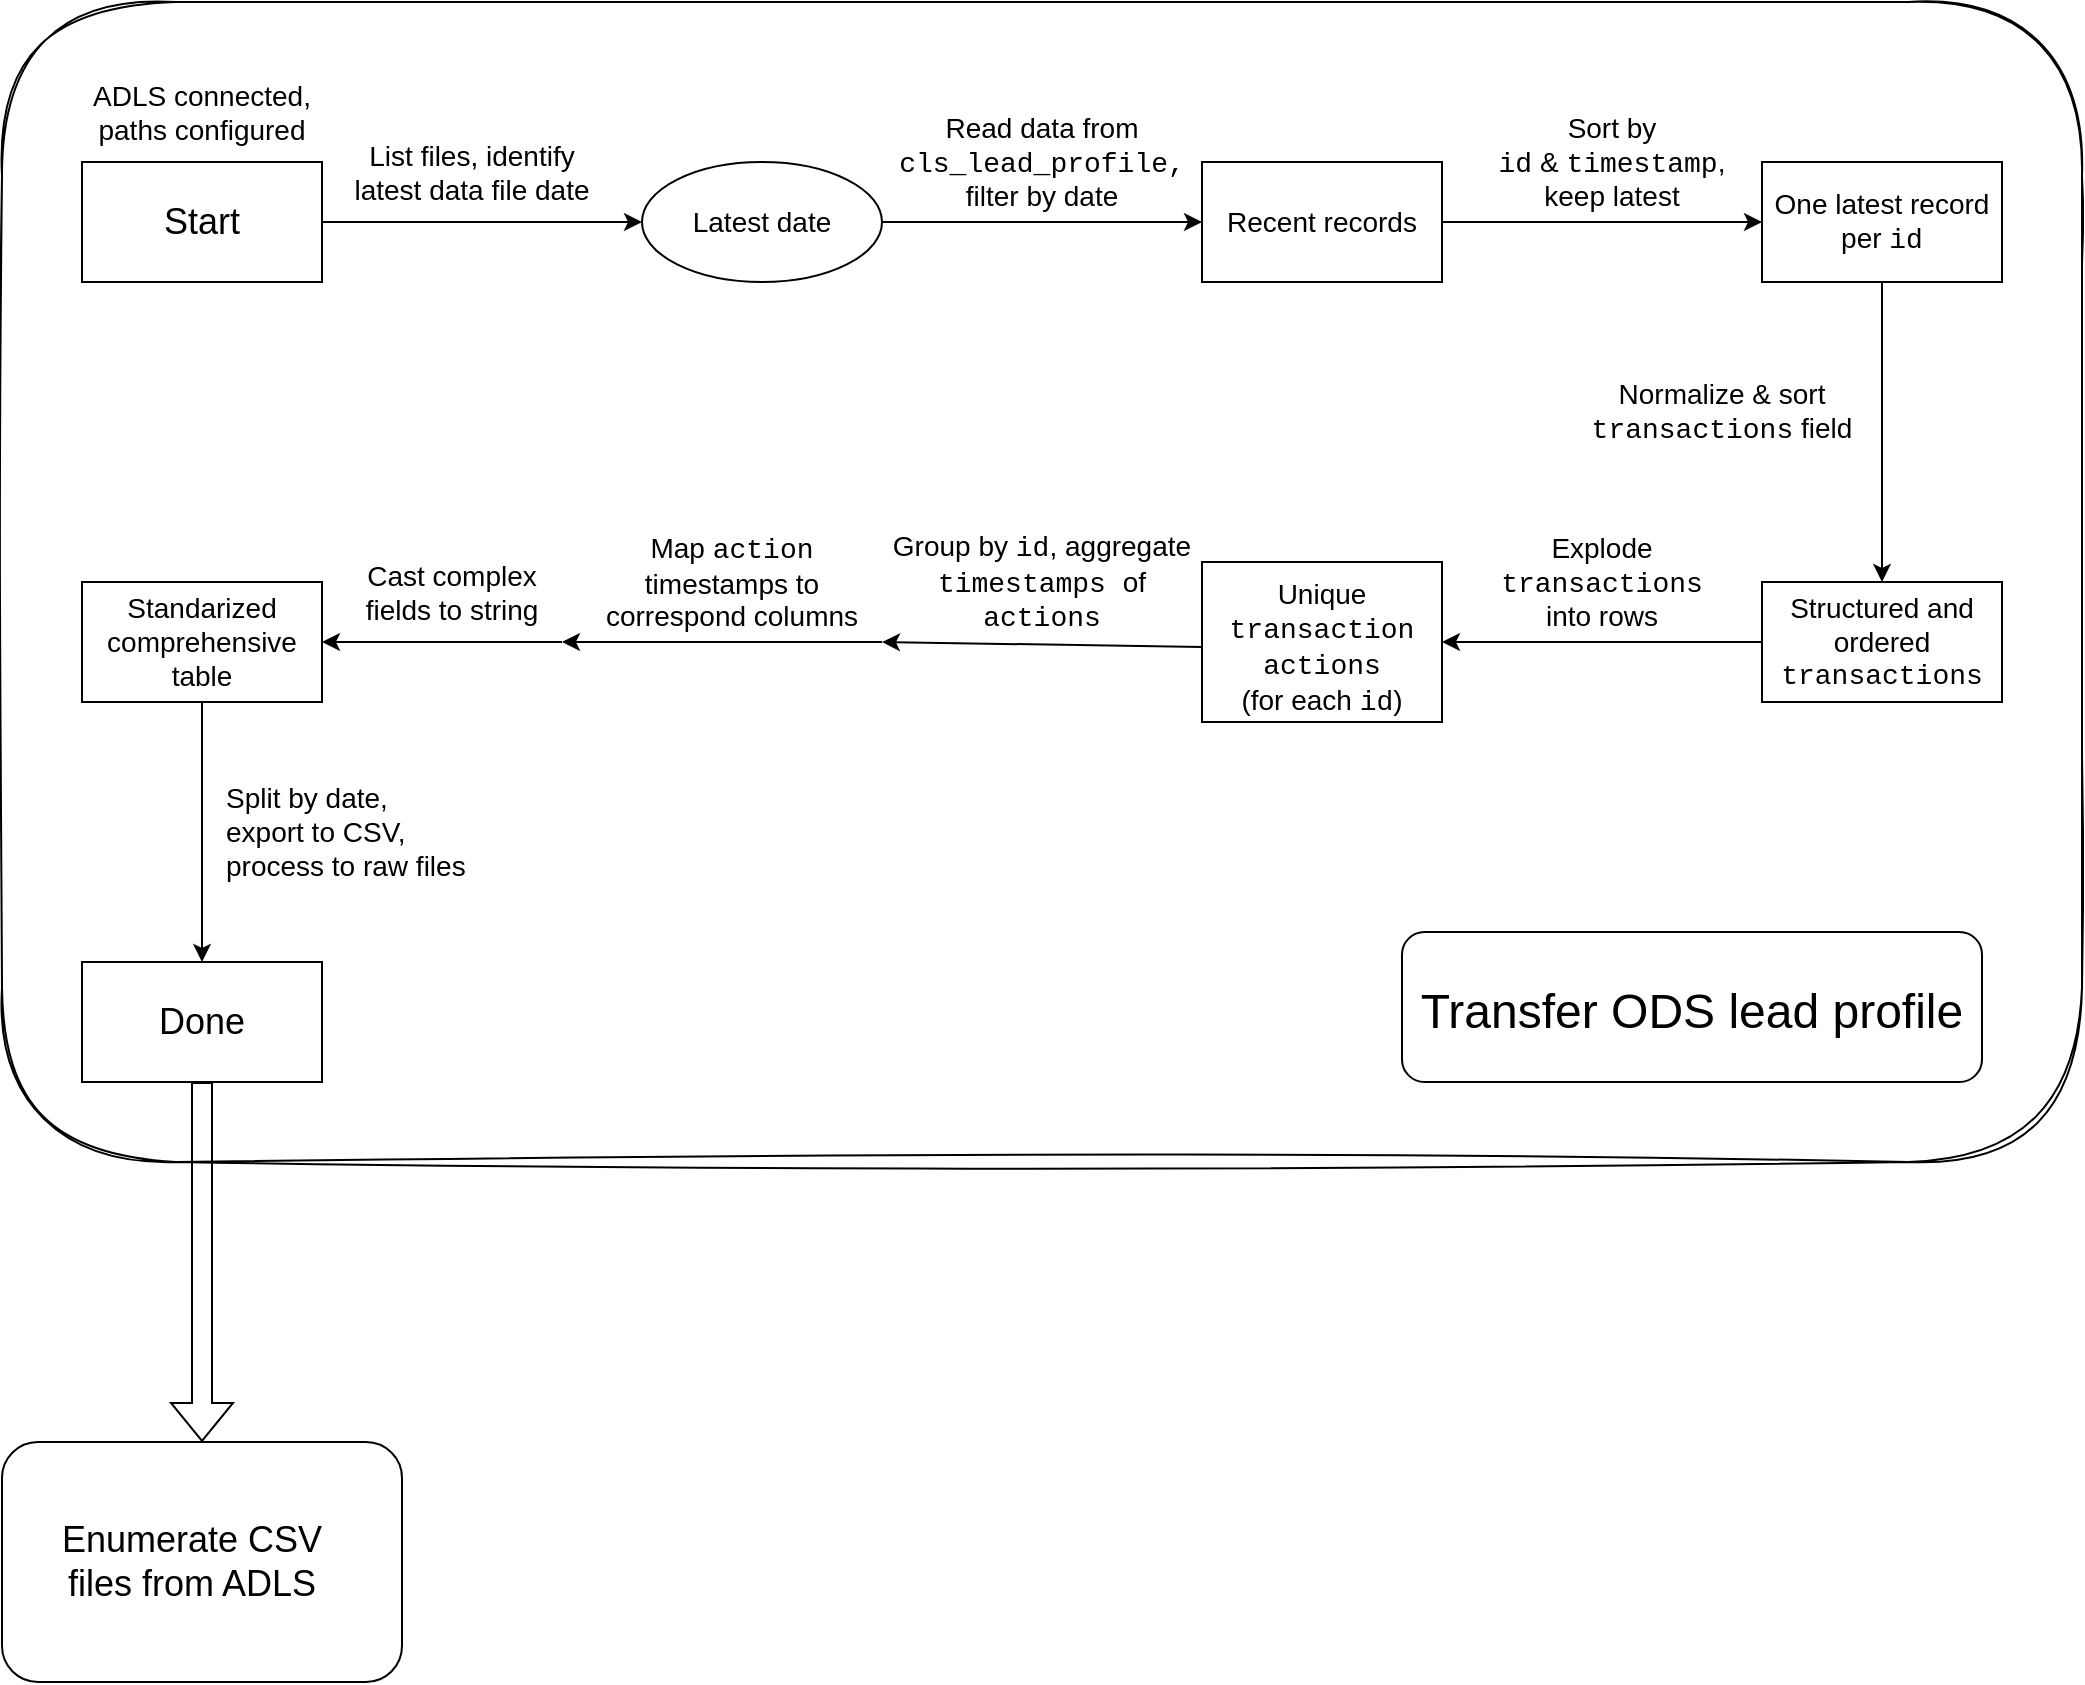 <mxfile version="28.1.1">
  <diagram name="Page-1" id="DoE369QI6YSKjkSNsfdR">
    <mxGraphModel dx="1753" dy="1025" grid="1" gridSize="10" guides="1" tooltips="1" connect="1" arrows="1" fold="1" page="1" pageScale="1" pageWidth="1169" pageHeight="1654" math="0" shadow="0">
      <root>
        <mxCell id="0" />
        <mxCell id="1" parent="0" />
        <mxCell id="a1vwSDo1HANlviIb9VTY-47" value="" style="rounded=1;whiteSpace=wrap;html=1;shadow=0;strokeColor=default;fillColor=none;sketch=1;curveFitting=1;jiggle=2;" vertex="1" parent="1">
          <mxGeometry x="80" y="40" width="1040" height="580" as="geometry" />
        </mxCell>
        <mxCell id="wWSp4FE7oR-9iToILMVN-1" value="" style="rounded=0;whiteSpace=wrap;html=1;" parent="1" vertex="1">
          <mxGeometry x="120" y="120" width="120" height="60" as="geometry" />
        </mxCell>
        <mxCell id="wWSp4FE7oR-9iToILMVN-2" value="&lt;font style=&quot;font-size: 18px;&quot;&gt;Start&lt;/font&gt;" style="text;html=1;align=center;verticalAlign=middle;whiteSpace=wrap;rounded=0;" parent="1" vertex="1">
          <mxGeometry x="150" y="135" width="60" height="30" as="geometry" />
        </mxCell>
        <mxCell id="a1vwSDo1HANlviIb9VTY-5" value="" style="rounded=0;whiteSpace=wrap;html=1;" vertex="1" parent="1">
          <mxGeometry x="680" y="120" width="120" height="60" as="geometry" />
        </mxCell>
        <mxCell id="a1vwSDo1HANlviIb9VTY-7" value="&lt;font style=&quot;font-size: 14px;&quot;&gt;ADLS connected, paths configured&lt;/font&gt;" style="text;html=1;align=center;verticalAlign=middle;whiteSpace=wrap;rounded=0;" vertex="1" parent="1">
          <mxGeometry x="120" y="80" width="120" height="30" as="geometry" />
        </mxCell>
        <mxCell id="a1vwSDo1HANlviIb9VTY-8" value="" style="endArrow=classic;html=1;rounded=0;entryX=0;entryY=0.5;entryDx=0;entryDy=0;" edge="1" parent="1">
          <mxGeometry width="50" height="50" relative="1" as="geometry">
            <mxPoint x="240" y="150" as="sourcePoint" />
            <mxPoint x="400" y="150" as="targetPoint" />
          </mxGeometry>
        </mxCell>
        <mxCell id="a1vwSDo1HANlviIb9VTY-9" value="&lt;font style=&quot;font-size: 14px;&quot;&gt;List files, identify latest data file date&lt;/font&gt;" style="text;html=1;align=center;verticalAlign=middle;whiteSpace=wrap;rounded=0;" vertex="1" parent="1">
          <mxGeometry x="250" y="110" width="130" height="30" as="geometry" />
        </mxCell>
        <mxCell id="a1vwSDo1HANlviIb9VTY-10" value="" style="ellipse;whiteSpace=wrap;html=1;" vertex="1" parent="1">
          <mxGeometry x="400" y="120" width="120" height="60" as="geometry" />
        </mxCell>
        <mxCell id="a1vwSDo1HANlviIb9VTY-11" value="&lt;font style=&quot;font-size: 14px;&quot;&gt;Latest date&lt;/font&gt;" style="text;html=1;align=center;verticalAlign=middle;whiteSpace=wrap;rounded=0;" vertex="1" parent="1">
          <mxGeometry x="420" y="135" width="80" height="30" as="geometry" />
        </mxCell>
        <mxCell id="a1vwSDo1HANlviIb9VTY-13" value="" style="endArrow=classic;html=1;rounded=0;entryX=0;entryY=0.5;entryDx=0;entryDy=0;" edge="1" parent="1" target="a1vwSDo1HANlviIb9VTY-5">
          <mxGeometry width="50" height="50" relative="1" as="geometry">
            <mxPoint x="520" y="150" as="sourcePoint" />
            <mxPoint x="570" y="100" as="targetPoint" />
          </mxGeometry>
        </mxCell>
        <mxCell id="a1vwSDo1HANlviIb9VTY-14" value="&lt;font style=&quot;font-size: 14px;&quot;&gt;Read data from &lt;font face=&quot;Courier New&quot;&gt;cls_lead_profile,&lt;/font&gt;&lt;/font&gt;&lt;div&gt;&lt;font style=&quot;font-size: 14px;&quot;&gt;filter by date&lt;/font&gt;&lt;/div&gt;" style="text;html=1;align=center;verticalAlign=middle;whiteSpace=wrap;rounded=0;" vertex="1" parent="1">
          <mxGeometry x="570" y="105" width="60" height="30" as="geometry" />
        </mxCell>
        <mxCell id="a1vwSDo1HANlviIb9VTY-15" value="&lt;font style=&quot;font-size: 14px;&quot;&gt;Recent records&lt;/font&gt;" style="text;html=1;align=center;verticalAlign=middle;whiteSpace=wrap;rounded=0;" vertex="1" parent="1">
          <mxGeometry x="690" y="135" width="100" height="30" as="geometry" />
        </mxCell>
        <mxCell id="a1vwSDo1HANlviIb9VTY-16" value="" style="endArrow=classic;html=1;rounded=0;" edge="1" parent="1">
          <mxGeometry width="50" height="50" relative="1" as="geometry">
            <mxPoint x="800" y="150" as="sourcePoint" />
            <mxPoint x="960" y="150" as="targetPoint" />
          </mxGeometry>
        </mxCell>
        <mxCell id="a1vwSDo1HANlviIb9VTY-17" value="&lt;font style=&quot;font-size: 14px;&quot;&gt;Sort by&lt;/font&gt;&lt;div&gt;&lt;font style=&quot;font-size: 14px;&quot;&gt;&lt;font face=&quot;Courier New&quot;&gt;id&lt;/font&gt; &amp;amp; &lt;font face=&quot;Courier New&quot;&gt;timestamp&lt;/font&gt;,&lt;/font&gt;&lt;div&gt;&lt;font style=&quot;font-size: 14px;&quot;&gt;keep latest&lt;/font&gt;&lt;/div&gt;&lt;/div&gt;" style="text;html=1;align=center;verticalAlign=middle;whiteSpace=wrap;rounded=0;" vertex="1" parent="1">
          <mxGeometry x="800" y="105" width="170" height="30" as="geometry" />
        </mxCell>
        <mxCell id="a1vwSDo1HANlviIb9VTY-18" value="" style="rounded=0;whiteSpace=wrap;html=1;" vertex="1" parent="1">
          <mxGeometry x="960" y="120" width="120" height="60" as="geometry" />
        </mxCell>
        <mxCell id="a1vwSDo1HANlviIb9VTY-19" value="&lt;font style=&quot;font-size: 14px;&quot;&gt;One latest record per &lt;font face=&quot;Courier New&quot;&gt;id&lt;/font&gt;&lt;/font&gt;" style="text;html=1;align=center;verticalAlign=middle;whiteSpace=wrap;rounded=0;" vertex="1" parent="1">
          <mxGeometry x="960" y="135" width="120" height="30" as="geometry" />
        </mxCell>
        <mxCell id="a1vwSDo1HANlviIb9VTY-20" value="" style="endArrow=classic;html=1;rounded=0;" edge="1" parent="1">
          <mxGeometry width="50" height="50" relative="1" as="geometry">
            <mxPoint x="1020" y="180" as="sourcePoint" />
            <mxPoint x="1020" y="330" as="targetPoint" />
          </mxGeometry>
        </mxCell>
        <mxCell id="a1vwSDo1HANlviIb9VTY-21" value="&lt;font style=&quot;font-size: 14px;&quot;&gt;Normalize &amp;amp; sort &lt;font face=&quot;Courier New&quot;&gt;transactions&lt;/font&gt; field&lt;/font&gt;" style="text;html=1;align=center;verticalAlign=middle;whiteSpace=wrap;rounded=0;" vertex="1" parent="1">
          <mxGeometry x="870" y="230" width="140" height="30" as="geometry" />
        </mxCell>
        <mxCell id="a1vwSDo1HANlviIb9VTY-22" value="" style="rounded=0;whiteSpace=wrap;html=1;" vertex="1" parent="1">
          <mxGeometry x="960" y="330" width="120" height="60" as="geometry" />
        </mxCell>
        <mxCell id="a1vwSDo1HANlviIb9VTY-23" value="&lt;font style=&quot;font-size: 14px;&quot;&gt;Structured and ordered &lt;font face=&quot;Courier New&quot;&gt;transactions&lt;/font&gt;&lt;/font&gt;" style="text;html=1;align=center;verticalAlign=middle;whiteSpace=wrap;rounded=0;" vertex="1" parent="1">
          <mxGeometry x="990" y="345" width="60" height="30" as="geometry" />
        </mxCell>
        <mxCell id="a1vwSDo1HANlviIb9VTY-24" value="" style="endArrow=classic;html=1;rounded=0;exitX=0;exitY=0.5;exitDx=0;exitDy=0;" edge="1" parent="1" source="a1vwSDo1HANlviIb9VTY-22">
          <mxGeometry width="50" height="50" relative="1" as="geometry">
            <mxPoint x="760" y="420" as="sourcePoint" />
            <mxPoint x="800" y="360" as="targetPoint" />
          </mxGeometry>
        </mxCell>
        <mxCell id="a1vwSDo1HANlviIb9VTY-25" value="&lt;font style=&quot;font-size: 14px;&quot;&gt;Explode&lt;/font&gt;&lt;div&gt;&lt;font style=&quot;font-size: 14px;&quot;&gt;&lt;font face=&quot;Courier New&quot;&gt;transactions&lt;/font&gt;&lt;/font&gt;&lt;/div&gt;&lt;div&gt;&lt;font style=&quot;font-size: 14px;&quot;&gt;into rows&lt;/font&gt;&lt;/div&gt;" style="text;html=1;align=center;verticalAlign=middle;whiteSpace=wrap;rounded=0;" vertex="1" parent="1">
          <mxGeometry x="800" y="315" width="160" height="30" as="geometry" />
        </mxCell>
        <mxCell id="a1vwSDo1HANlviIb9VTY-27" value="" style="rounded=0;whiteSpace=wrap;html=1;" vertex="1" parent="1">
          <mxGeometry x="680" y="320" width="120" height="80" as="geometry" />
        </mxCell>
        <mxCell id="a1vwSDo1HANlviIb9VTY-28" value="&lt;font style=&quot;font-size: 14px;&quot;&gt;Unique&lt;/font&gt;&lt;div&gt;&lt;font style=&quot;font-size: 14px;&quot;&gt;&lt;font face=&quot;Courier New&quot;&gt;transaction&lt;/font&gt; &lt;font face=&quot;Courier New&quot;&gt;actions&lt;/font&gt;&lt;/font&gt;&lt;div&gt;&lt;font style=&quot;font-size: 14px;&quot;&gt;(for each &lt;font style=&quot;&quot; face=&quot;Courier New&quot;&gt;id&lt;/font&gt;)&lt;/font&gt;&lt;/div&gt;&lt;/div&gt;" style="text;html=1;align=center;verticalAlign=middle;whiteSpace=wrap;rounded=0;" vertex="1" parent="1">
          <mxGeometry x="680" y="350" width="120" height="25" as="geometry" />
        </mxCell>
        <mxCell id="a1vwSDo1HANlviIb9VTY-30" value="" style="endArrow=classic;html=1;rounded=0;exitX=0;exitY=0.5;exitDx=0;exitDy=0;" edge="1" parent="1" source="a1vwSDo1HANlviIb9VTY-28">
          <mxGeometry width="50" height="50" relative="1" as="geometry">
            <mxPoint x="480" y="310" as="sourcePoint" />
            <mxPoint x="520" y="360" as="targetPoint" />
          </mxGeometry>
        </mxCell>
        <mxCell id="a1vwSDo1HANlviIb9VTY-31" value="&lt;font style=&quot;font-size: 14px;&quot;&gt;Group by &lt;font face=&quot;Courier New&quot;&gt;id&lt;/font&gt;, aggregate &lt;font face=&quot;Courier New&quot;&gt;timestamps &lt;/font&gt;&lt;font face=&quot;Helvetica&quot;&gt;of&lt;/font&gt;&lt;font face=&quot;Courier New&quot;&gt; actions&lt;/font&gt;&lt;/font&gt;" style="text;html=1;align=center;verticalAlign=middle;whiteSpace=wrap;rounded=0;" vertex="1" parent="1">
          <mxGeometry x="520" y="315" width="160" height="30" as="geometry" />
        </mxCell>
        <mxCell id="a1vwSDo1HANlviIb9VTY-34" value="" style="endArrow=classic;html=1;rounded=0;" edge="1" parent="1">
          <mxGeometry width="50" height="50" relative="1" as="geometry">
            <mxPoint x="520" y="360" as="sourcePoint" />
            <mxPoint x="360" y="360" as="targetPoint" />
          </mxGeometry>
        </mxCell>
        <mxCell id="a1vwSDo1HANlviIb9VTY-35" value="&lt;font style=&quot;font-size: 14px;&quot;&gt;Map &lt;font face=&quot;Courier New&quot;&gt;action&lt;/font&gt; timestamps to correspond columns&lt;/font&gt;" style="text;html=1;align=center;verticalAlign=middle;whiteSpace=wrap;rounded=0;" vertex="1" parent="1">
          <mxGeometry x="380" y="315" width="130" height="30" as="geometry" />
        </mxCell>
        <mxCell id="a1vwSDo1HANlviIb9VTY-36" value="" style="rounded=0;whiteSpace=wrap;html=1;" vertex="1" parent="1">
          <mxGeometry x="120" y="330" width="120" height="60" as="geometry" />
        </mxCell>
        <mxCell id="a1vwSDo1HANlviIb9VTY-37" value="&lt;font style=&quot;font-size: 14px;&quot;&gt;Standarized comprehensive table&lt;/font&gt;" style="text;html=1;align=center;verticalAlign=middle;whiteSpace=wrap;rounded=0;" vertex="1" parent="1">
          <mxGeometry x="150" y="345" width="60" height="30" as="geometry" />
        </mxCell>
        <mxCell id="a1vwSDo1HANlviIb9VTY-38" value="" style="endArrow=classic;html=1;rounded=0;" edge="1" parent="1" target="a1vwSDo1HANlviIb9VTY-36">
          <mxGeometry width="50" height="50" relative="1" as="geometry">
            <mxPoint x="360" y="360" as="sourcePoint" />
            <mxPoint x="243" y="360" as="targetPoint" />
          </mxGeometry>
        </mxCell>
        <mxCell id="a1vwSDo1HANlviIb9VTY-39" value="&lt;font style=&quot;font-size: 14px;&quot;&gt;Cast complex fields to string&lt;/font&gt;" style="text;html=1;align=center;verticalAlign=middle;whiteSpace=wrap;rounded=0;" vertex="1" parent="1">
          <mxGeometry x="260" y="320" width="90" height="30" as="geometry" />
        </mxCell>
        <mxCell id="a1vwSDo1HANlviIb9VTY-40" value="" style="endArrow=classic;html=1;rounded=0;exitX=0.5;exitY=1;exitDx=0;exitDy=0;" edge="1" parent="1" source="a1vwSDo1HANlviIb9VTY-36">
          <mxGeometry width="50" height="50" relative="1" as="geometry">
            <mxPoint x="230" y="500" as="sourcePoint" />
            <mxPoint x="180" y="520" as="targetPoint" />
          </mxGeometry>
        </mxCell>
        <mxCell id="a1vwSDo1HANlviIb9VTY-41" value="&lt;font style=&quot;font-size: 14px;&quot;&gt;Split by date,&lt;/font&gt;&lt;div&gt;&lt;font style=&quot;font-size: 14px;&quot;&gt;export to CSV,&lt;/font&gt;&lt;div&gt;&lt;font style=&quot;font-size: 14px;&quot;&gt;process to raw files&lt;/font&gt;&lt;/div&gt;&lt;/div&gt;" style="text;html=1;align=left;verticalAlign=middle;whiteSpace=wrap;rounded=0;" vertex="1" parent="1">
          <mxGeometry x="190" y="440" width="130" height="30" as="geometry" />
        </mxCell>
        <mxCell id="a1vwSDo1HANlviIb9VTY-42" value="" style="rounded=0;whiteSpace=wrap;html=1;" vertex="1" parent="1">
          <mxGeometry x="120" y="520" width="120" height="60" as="geometry" />
        </mxCell>
        <mxCell id="a1vwSDo1HANlviIb9VTY-45" value="&lt;font style=&quot;font-size: 18px;&quot;&gt;Done&lt;/font&gt;" style="text;html=1;align=center;verticalAlign=middle;whiteSpace=wrap;rounded=0;" vertex="1" parent="1">
          <mxGeometry x="150" y="535" width="60" height="30" as="geometry" />
        </mxCell>
        <mxCell id="a1vwSDo1HANlviIb9VTY-48" value="&lt;font style=&quot;font-size: 24px;&quot;&gt;Transfer ODS lead profile&lt;/font&gt;" style="text;html=1;align=center;verticalAlign=middle;whiteSpace=wrap;rounded=0;fontFamily=Helvetica;fontSize=12;fontColor=default;" vertex="1" parent="1">
          <mxGeometry x="780" y="530" width="290" height="30" as="geometry" />
        </mxCell>
        <mxCell id="a1vwSDo1HANlviIb9VTY-51" value="" style="rounded=1;whiteSpace=wrap;html=1;shadow=0;strokeColor=default;align=center;verticalAlign=middle;fontFamily=Helvetica;fontSize=12;fontColor=default;fillColor=none;" vertex="1" parent="1">
          <mxGeometry x="780" y="505" width="290" height="75" as="geometry" />
        </mxCell>
        <mxCell id="a1vwSDo1HANlviIb9VTY-52" value="" style="shape=flexArrow;endArrow=classic;html=1;rounded=0;fontFamily=Helvetica;fontSize=12;fontColor=default;" edge="1" parent="1" source="a1vwSDo1HANlviIb9VTY-42">
          <mxGeometry width="50" height="50" relative="1" as="geometry">
            <mxPoint x="230" y="700" as="sourcePoint" />
            <mxPoint x="180" y="760" as="targetPoint" />
          </mxGeometry>
        </mxCell>
        <mxCell id="a1vwSDo1HANlviIb9VTY-54" value="" style="rounded=1;whiteSpace=wrap;html=1;shadow=0;strokeColor=default;align=center;verticalAlign=middle;fontFamily=Helvetica;fontSize=12;fontColor=default;fillColor=default;" vertex="1" parent="1">
          <mxGeometry x="80" y="760" width="200" height="120" as="geometry" />
        </mxCell>
        <mxCell id="a1vwSDo1HANlviIb9VTY-55" value="&lt;font style=&quot;font-size: 18px;&quot;&gt;Enumerate CSV files from ADLS&lt;/font&gt;" style="text;html=1;align=center;verticalAlign=middle;whiteSpace=wrap;rounded=0;fontFamily=Helvetica;fontSize=12;fontColor=default;" vertex="1" parent="1">
          <mxGeometry x="100" y="805" width="150" height="30" as="geometry" />
        </mxCell>
      </root>
    </mxGraphModel>
  </diagram>
</mxfile>
